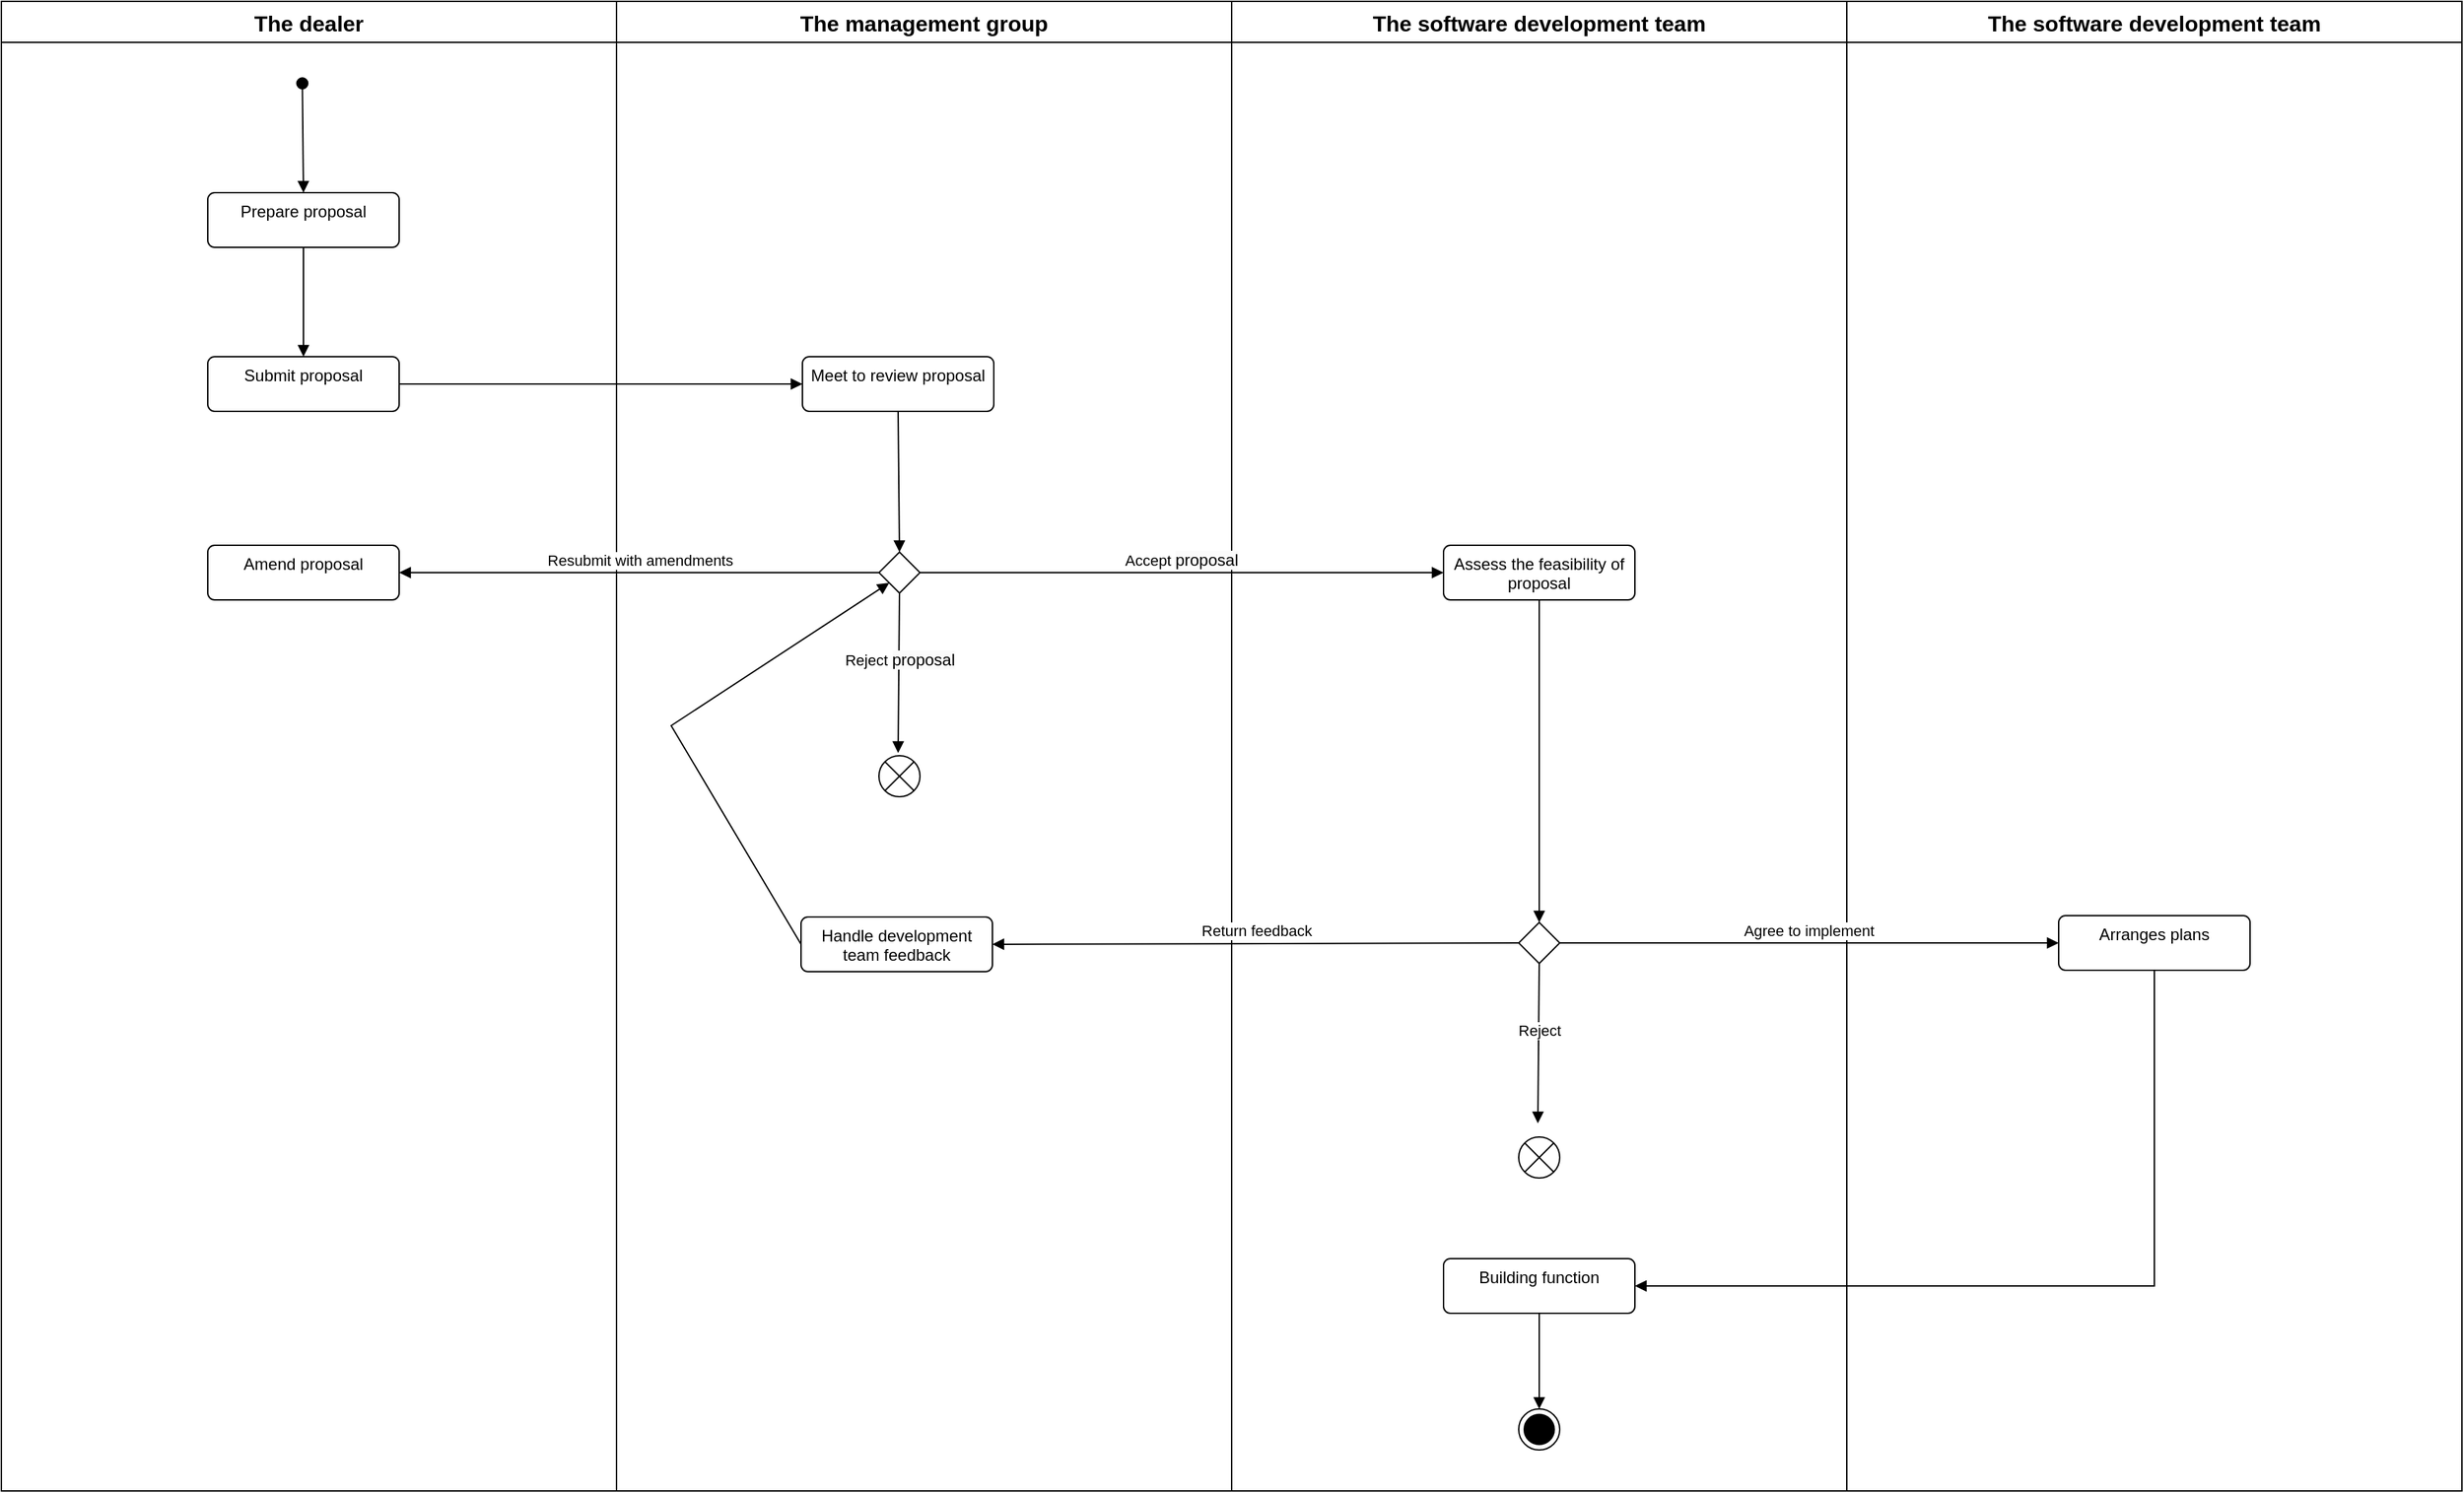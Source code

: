 <mxfile version="26.1.1">
  <diagram name="第 1 页" id="wLqVTSHvkVkRsJKJ4DhO">
    <mxGraphModel dx="2844" dy="1304" grid="1" gridSize="10" guides="1" tooltips="1" connect="1" arrows="1" fold="1" page="1" pageScale="1" pageWidth="827" pageHeight="1169" math="0" shadow="0">
      <root>
        <mxCell id="0" />
        <mxCell id="1" parent="0" />
        <mxCell id="tgg3cSVJ6ke4GiW_Q64r-2" value="Prepare proposal" style="html=1;align=center;verticalAlign=top;rounded=1;absoluteArcSize=1;arcSize=10;dashed=0;whiteSpace=wrap;" parent="1" vertex="1">
          <mxGeometry x="321" y="250" width="140" height="40" as="geometry" />
        </mxCell>
        <mxCell id="tgg3cSVJ6ke4GiW_Q64r-13" value="&lt;div&gt;&lt;span style=&quot;font-size: 12pt; font-family: Arial;&quot;&gt;The dealer&lt;/span&gt;&lt;/div&gt;" style="swimlane;fontStyle=1;align=center;verticalAlign=top;childLayout=stackLayout;horizontal=1;startSize=30;horizontalStack=0;resizeParent=1;resizeParentMax=0;resizeLast=0;collapsible=0;marginBottom=0;html=1;whiteSpace=wrap;movable=0;resizable=0;rotatable=0;deletable=0;editable=0;locked=1;connectable=0;" parent="1" vertex="1">
          <mxGeometry x="170" y="110" width="450" height="1090" as="geometry" />
        </mxCell>
        <mxCell id="tgg3cSVJ6ke4GiW_Q64r-21" value="&lt;div&gt;&lt;span style=&quot;font-size: 12pt; font-family: Arial;&quot;&gt;The management group&lt;/span&gt;&lt;/div&gt;" style="swimlane;fontStyle=1;align=center;verticalAlign=top;childLayout=stackLayout;horizontal=1;startSize=30;horizontalStack=0;resizeParent=1;resizeParentMax=0;resizeLast=0;collapsible=0;marginBottom=0;html=1;whiteSpace=wrap;movable=0;resizable=0;rotatable=0;deletable=0;editable=0;locked=1;connectable=0;" parent="1" vertex="1">
          <mxGeometry x="620" y="110" width="450" height="1090" as="geometry" />
        </mxCell>
        <mxCell id="tgg3cSVJ6ke4GiW_Q64r-40" value="&lt;span style=&quot;font-family: Arial; font-size: 16px;&quot;&gt;The software development team&lt;/span&gt;" style="swimlane;fontStyle=1;align=center;verticalAlign=top;childLayout=stackLayout;horizontal=1;startSize=30;horizontalStack=0;resizeParent=1;resizeParentMax=0;resizeLast=0;collapsible=0;marginBottom=0;html=1;whiteSpace=wrap;movable=0;resizable=0;rotatable=0;deletable=0;editable=0;locked=1;connectable=0;" parent="1" vertex="1">
          <mxGeometry x="1070" y="110" width="450" height="1090" as="geometry" />
        </mxCell>
        <mxCell id="tgg3cSVJ6ke4GiW_Q64r-41" value="&lt;div&gt;&lt;span style=&quot;font-size: 12pt; font-family: Arial;&quot;&gt;The software development team&lt;/span&gt;&lt;/div&gt;" style="swimlane;fontStyle=1;align=center;verticalAlign=top;childLayout=stackLayout;horizontal=1;startSize=30;horizontalStack=0;resizeParent=1;resizeParentMax=0;resizeLast=0;collapsible=0;marginBottom=0;html=1;whiteSpace=wrap;movable=0;resizable=0;rotatable=0;deletable=0;editable=0;locked=1;connectable=0;" parent="1" vertex="1">
          <mxGeometry x="1520" y="110" width="450" height="1090" as="geometry" />
        </mxCell>
        <mxCell id="tgg3cSVJ6ke4GiW_Q64r-50" value="Meet to review proposal" style="html=1;align=center;verticalAlign=top;rounded=1;absoluteArcSize=1;arcSize=10;dashed=0;whiteSpace=wrap;" parent="1" vertex="1">
          <mxGeometry x="756" y="370" width="140" height="40" as="geometry" />
        </mxCell>
        <mxCell id="tgg3cSVJ6ke4GiW_Q64r-51" value="" style="rhombus;" parent="1" vertex="1">
          <mxGeometry x="812" y="513" width="30" height="30" as="geometry" />
        </mxCell>
        <mxCell id="tgg3cSVJ6ke4GiW_Q64r-53" value="" style="html=1;verticalAlign=bottom;endArrow=block;curved=0;rounded=0;exitX=1;exitY=0.5;exitDx=0;exitDy=0;entryX=0;entryY=0.5;entryDx=0;entryDy=0;" parent="1" source="tgg3cSVJ6ke4GiW_Q64r-54" target="tgg3cSVJ6ke4GiW_Q64r-50" edge="1">
          <mxGeometry width="80" relative="1" as="geometry">
            <mxPoint x="480" y="479.5" as="sourcePoint" />
            <mxPoint x="740" y="480" as="targetPoint" />
            <Array as="points" />
          </mxGeometry>
        </mxCell>
        <mxCell id="tgg3cSVJ6ke4GiW_Q64r-54" value="Submit proposal" style="html=1;align=center;verticalAlign=top;rounded=1;absoluteArcSize=1;arcSize=10;dashed=0;whiteSpace=wrap;" parent="1" vertex="1">
          <mxGeometry x="321" y="370" width="140" height="40" as="geometry" />
        </mxCell>
        <mxCell id="tgg3cSVJ6ke4GiW_Q64r-56" value="" style="html=1;verticalAlign=bottom;endArrow=block;curved=0;rounded=0;entryX=0.5;entryY=0;entryDx=0;entryDy=0;exitX=0.5;exitY=1;exitDx=0;exitDy=0;" parent="1" source="tgg3cSVJ6ke4GiW_Q64r-50" target="tgg3cSVJ6ke4GiW_Q64r-51" edge="1">
          <mxGeometry width="80" relative="1" as="geometry">
            <mxPoint x="826.29" y="510" as="sourcePoint" />
            <mxPoint x="826.29" y="580" as="targetPoint" />
            <Array as="points" />
          </mxGeometry>
        </mxCell>
        <mxCell id="tgg3cSVJ6ke4GiW_Q64r-60" value="Reject&amp;nbsp;&lt;span style=&quot;font-size: 12px; text-wrap-mode: wrap; background-color: rgb(251, 251, 251);&quot;&gt;proposal&lt;/span&gt;" style="html=1;verticalAlign=bottom;endArrow=block;curved=0;rounded=0;exitX=0.5;exitY=1;exitDx=0;exitDy=0;entryX=0.5;entryY=0;entryDx=0;entryDy=0;" parent="1" source="tgg3cSVJ6ke4GiW_Q64r-51" edge="1">
          <mxGeometry width="80" relative="1" as="geometry">
            <mxPoint x="826.5" y="553" as="sourcePoint" />
            <mxPoint x="826" y="660.0" as="targetPoint" />
            <mxPoint as="offset" />
          </mxGeometry>
        </mxCell>
        <mxCell id="tgg3cSVJ6ke4GiW_Q64r-61" value="Accept&amp;nbsp;&lt;span style=&quot;font-size: 12px; text-wrap-mode: wrap; background-color: rgb(251, 251, 251);&quot;&gt;proposal&lt;/span&gt;" style="html=1;verticalAlign=bottom;endArrow=block;curved=0;rounded=0;exitX=1;exitY=0.5;exitDx=0;exitDy=0;entryX=0;entryY=0.5;entryDx=0;entryDy=0;" parent="1" source="tgg3cSVJ6ke4GiW_Q64r-51" target="8brH1Whc0KRbelMxyJEj-7" edge="1">
          <mxGeometry x="-0.004" width="80" relative="1" as="geometry">
            <mxPoint x="857" y="527.5" as="sourcePoint" />
            <mxPoint x="987" y="527.5" as="targetPoint" />
            <mxPoint as="offset" />
          </mxGeometry>
        </mxCell>
        <mxCell id="8brH1Whc0KRbelMxyJEj-5" value="" style="html=1;verticalAlign=bottom;startArrow=oval;startFill=1;endArrow=block;startSize=8;curved=0;rounded=0;entryX=0.5;entryY=0;entryDx=0;entryDy=0;" parent="1" target="tgg3cSVJ6ke4GiW_Q64r-2" edge="1">
          <mxGeometry width="60" relative="1" as="geometry">
            <mxPoint x="390.17" y="170" as="sourcePoint" />
            <mxPoint x="390" y="310" as="targetPoint" />
          </mxGeometry>
        </mxCell>
        <mxCell id="8brH1Whc0KRbelMxyJEj-7" value="Assess the feasibility of proposal" style="html=1;align=center;verticalAlign=top;rounded=1;absoluteArcSize=1;arcSize=10;dashed=0;whiteSpace=wrap;" parent="1" vertex="1">
          <mxGeometry x="1225" y="508" width="140" height="40" as="geometry" />
        </mxCell>
        <mxCell id="8brH1Whc0KRbelMxyJEj-8" value="Arranges plans" style="html=1;align=center;verticalAlign=top;rounded=1;absoluteArcSize=1;arcSize=10;dashed=0;whiteSpace=wrap;" parent="1" vertex="1">
          <mxGeometry x="1675" y="779" width="140" height="40" as="geometry" />
        </mxCell>
        <mxCell id="8brH1Whc0KRbelMxyJEj-75" value="" style="html=1;verticalAlign=bottom;endArrow=block;curved=0;rounded=0;exitX=0.5;exitY=1;exitDx=0;exitDy=0;entryX=0.5;entryY=0;entryDx=0;entryDy=0;" parent="1" source="tgg3cSVJ6ke4GiW_Q64r-2" target="tgg3cSVJ6ke4GiW_Q64r-54" edge="1">
          <mxGeometry width="80" relative="1" as="geometry">
            <mxPoint x="360" y="330" as="sourcePoint" />
            <mxPoint x="655" y="330" as="targetPoint" />
            <Array as="points" />
          </mxGeometry>
        </mxCell>
        <mxCell id="8brH1Whc0KRbelMxyJEj-81" value="" style="rhombus;" parent="1" vertex="1">
          <mxGeometry x="1280" y="784" width="30" height="30" as="geometry" />
        </mxCell>
        <mxCell id="8brH1Whc0KRbelMxyJEj-82" value="" style="html=1;verticalAlign=bottom;endArrow=block;curved=0;rounded=0;entryX=0.5;entryY=0;entryDx=0;entryDy=0;exitX=0.5;exitY=1;exitDx=0;exitDy=0;" parent="1" source="8brH1Whc0KRbelMxyJEj-7" target="8brH1Whc0KRbelMxyJEj-81" edge="1">
          <mxGeometry width="80" relative="1" as="geometry">
            <mxPoint x="1285" y="550" as="sourcePoint" />
            <mxPoint x="1285.29" y="720" as="targetPoint" />
            <Array as="points" />
          </mxGeometry>
        </mxCell>
        <mxCell id="8brH1Whc0KRbelMxyJEj-83" value="Reject" style="html=1;verticalAlign=bottom;endArrow=block;curved=0;rounded=0;exitX=0.5;exitY=1;exitDx=0;exitDy=0;entryX=0.5;entryY=0;entryDx=0;entryDy=0;" parent="1" source="8brH1Whc0KRbelMxyJEj-81" edge="1">
          <mxGeometry width="80" relative="1" as="geometry">
            <mxPoint x="1294.5" y="824" as="sourcePoint" />
            <mxPoint x="1294" y="931.0" as="targetPoint" />
            <mxPoint as="offset" />
          </mxGeometry>
        </mxCell>
        <mxCell id="8brH1Whc0KRbelMxyJEj-84" value="Agree to implement" style="html=1;verticalAlign=bottom;endArrow=block;curved=0;rounded=0;exitX=1;exitY=0.5;exitDx=0;exitDy=0;entryX=0;entryY=0.5;entryDx=0;entryDy=0;" parent="1" source="8brH1Whc0KRbelMxyJEj-81" target="8brH1Whc0KRbelMxyJEj-8" edge="1">
          <mxGeometry x="-0.005" width="80" relative="1" as="geometry">
            <mxPoint x="1325" y="798.5" as="sourcePoint" />
            <mxPoint x="1610" y="801" as="targetPoint" />
            <mxPoint as="offset" />
          </mxGeometry>
        </mxCell>
        <mxCell id="8brH1Whc0KRbelMxyJEj-86" value="" style="shape=sumEllipse;perimeter=ellipsePerimeter;html=1;backgroundOutline=1;" parent="1" vertex="1">
          <mxGeometry x="1280" y="941" width="30" height="30" as="geometry" />
        </mxCell>
        <mxCell id="8brH1Whc0KRbelMxyJEj-92" value="" style="shape=sumEllipse;perimeter=ellipsePerimeter;html=1;backgroundOutline=1;" parent="1" vertex="1">
          <mxGeometry x="812" y="662" width="30" height="30" as="geometry" />
        </mxCell>
        <mxCell id="ihm5xiVvtg9Y9QOpVsfQ-3" value="Handle development team feedback" style="html=1;align=center;verticalAlign=top;rounded=1;absoluteArcSize=1;arcSize=10;dashed=0;whiteSpace=wrap;" vertex="1" parent="1">
          <mxGeometry x="755" y="780" width="140" height="40" as="geometry" />
        </mxCell>
        <mxCell id="ihm5xiVvtg9Y9QOpVsfQ-5" value="Amend proposal" style="html=1;align=center;verticalAlign=top;rounded=1;absoluteArcSize=1;arcSize=10;dashed=0;whiteSpace=wrap;" vertex="1" parent="1">
          <mxGeometry x="321" y="508" width="140" height="40" as="geometry" />
        </mxCell>
        <mxCell id="ihm5xiVvtg9Y9QOpVsfQ-7" value="Resubmit with amendments" style="html=1;verticalAlign=bottom;endArrow=block;curved=0;rounded=0;entryX=1;entryY=0.5;entryDx=0;entryDy=0;exitX=0;exitY=0.5;exitDx=0;exitDy=0;" edge="1" parent="1" source="tgg3cSVJ6ke4GiW_Q64r-51" target="ihm5xiVvtg9Y9QOpVsfQ-5">
          <mxGeometry width="80" relative="1" as="geometry">
            <mxPoint x="620" y="560" as="sourcePoint" />
            <mxPoint x="700" y="560" as="targetPoint" />
          </mxGeometry>
        </mxCell>
        <mxCell id="ihm5xiVvtg9Y9QOpVsfQ-8" value="Return feedback" style="html=1;verticalAlign=bottom;endArrow=block;curved=0;rounded=0;entryX=1;entryY=0.5;entryDx=0;entryDy=0;exitX=0;exitY=0.5;exitDx=0;exitDy=0;" edge="1" parent="1" source="8brH1Whc0KRbelMxyJEj-81" target="ihm5xiVvtg9Y9QOpVsfQ-3">
          <mxGeometry width="80" relative="1" as="geometry">
            <mxPoint x="1040" y="670" as="sourcePoint" />
            <mxPoint x="1040" y="906" as="targetPoint" />
            <Array as="points" />
          </mxGeometry>
        </mxCell>
        <mxCell id="ihm5xiVvtg9Y9QOpVsfQ-11" value="" style="html=1;verticalAlign=bottom;endArrow=block;curved=0;rounded=0;exitX=0;exitY=0.5;exitDx=0;exitDy=0;entryX=0;entryY=1;entryDx=0;entryDy=0;" edge="1" parent="1" source="ihm5xiVvtg9Y9QOpVsfQ-3" target="tgg3cSVJ6ke4GiW_Q64r-51">
          <mxGeometry width="80" relative="1" as="geometry">
            <mxPoint x="945" y="900" as="sourcePoint" />
            <mxPoint x="630" y="590" as="targetPoint" />
            <Array as="points">
              <mxPoint x="660" y="640" />
            </Array>
          </mxGeometry>
        </mxCell>
        <mxCell id="ihm5xiVvtg9Y9QOpVsfQ-12" value="Building function" style="html=1;align=center;verticalAlign=top;rounded=1;absoluteArcSize=1;arcSize=10;dashed=0;whiteSpace=wrap;" vertex="1" parent="1">
          <mxGeometry x="1225" y="1030" width="140" height="40" as="geometry" />
        </mxCell>
        <mxCell id="ihm5xiVvtg9Y9QOpVsfQ-13" value="" style="html=1;verticalAlign=bottom;endArrow=block;curved=0;rounded=0;exitX=0.5;exitY=1;exitDx=0;exitDy=0;entryX=1;entryY=0.5;entryDx=0;entryDy=0;" edge="1" parent="1" source="8brH1Whc0KRbelMxyJEj-8" target="ihm5xiVvtg9Y9QOpVsfQ-12">
          <mxGeometry x="-0.005" width="80" relative="1" as="geometry">
            <mxPoint x="1500" y="971" as="sourcePoint" />
            <mxPoint x="1745" y="1080" as="targetPoint" />
            <mxPoint as="offset" />
            <Array as="points">
              <mxPoint x="1745" y="1050" />
            </Array>
          </mxGeometry>
        </mxCell>
        <mxCell id="ihm5xiVvtg9Y9QOpVsfQ-14" value="" style="html=1;verticalAlign=bottom;endArrow=block;curved=0;rounded=0;exitX=0.5;exitY=1;exitDx=0;exitDy=0;" edge="1" parent="1" source="ihm5xiVvtg9Y9QOpVsfQ-12">
          <mxGeometry x="-0.005" width="80" relative="1" as="geometry">
            <mxPoint x="1300" y="1160" as="sourcePoint" />
            <mxPoint x="1295" y="1140" as="targetPoint" />
            <mxPoint as="offset" />
          </mxGeometry>
        </mxCell>
        <mxCell id="ihm5xiVvtg9Y9QOpVsfQ-15" value="" style="ellipse;html=1;shape=endState;fillColor=strokeColor;" vertex="1" parent="1">
          <mxGeometry x="1280" y="1140" width="30" height="30" as="geometry" />
        </mxCell>
      </root>
    </mxGraphModel>
  </diagram>
</mxfile>
